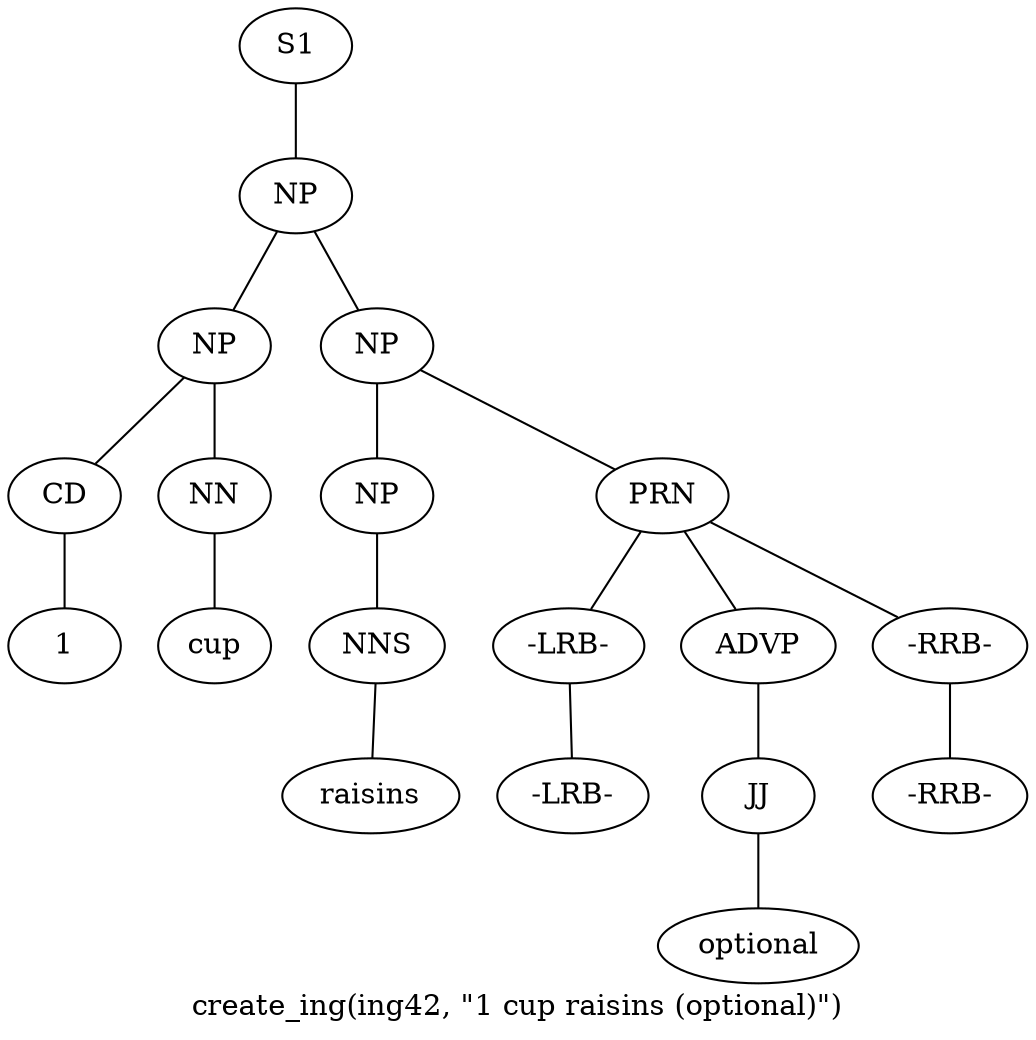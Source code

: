graph SyntaxGraph {
	label = "create_ing(ing42, \"1 cup raisins (optional)\")";
	Node0 [label="S1"];
	Node1 [label="NP"];
	Node2 [label="NP"];
	Node3 [label="CD"];
	Node4 [label="1"];
	Node5 [label="NN"];
	Node6 [label="cup"];
	Node7 [label="NP"];
	Node8 [label="NP"];
	Node9 [label="NNS"];
	Node10 [label="raisins"];
	Node11 [label="PRN"];
	Node12 [label="-LRB-"];
	Node13 [label="-LRB-"];
	Node14 [label="ADVP"];
	Node15 [label="JJ"];
	Node16 [label="optional"];
	Node17 [label="-RRB-"];
	Node18 [label="-RRB-"];

	Node0 -- Node1;
	Node1 -- Node2;
	Node1 -- Node7;
	Node2 -- Node3;
	Node2 -- Node5;
	Node3 -- Node4;
	Node5 -- Node6;
	Node7 -- Node8;
	Node7 -- Node11;
	Node8 -- Node9;
	Node9 -- Node10;
	Node11 -- Node12;
	Node11 -- Node14;
	Node11 -- Node17;
	Node12 -- Node13;
	Node14 -- Node15;
	Node15 -- Node16;
	Node17 -- Node18;
}